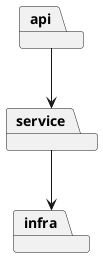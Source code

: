 @startuml
'https://plantuml.com/deployment-diagram

package api

package service

package infra

api --> service

service --> infra

@enduml